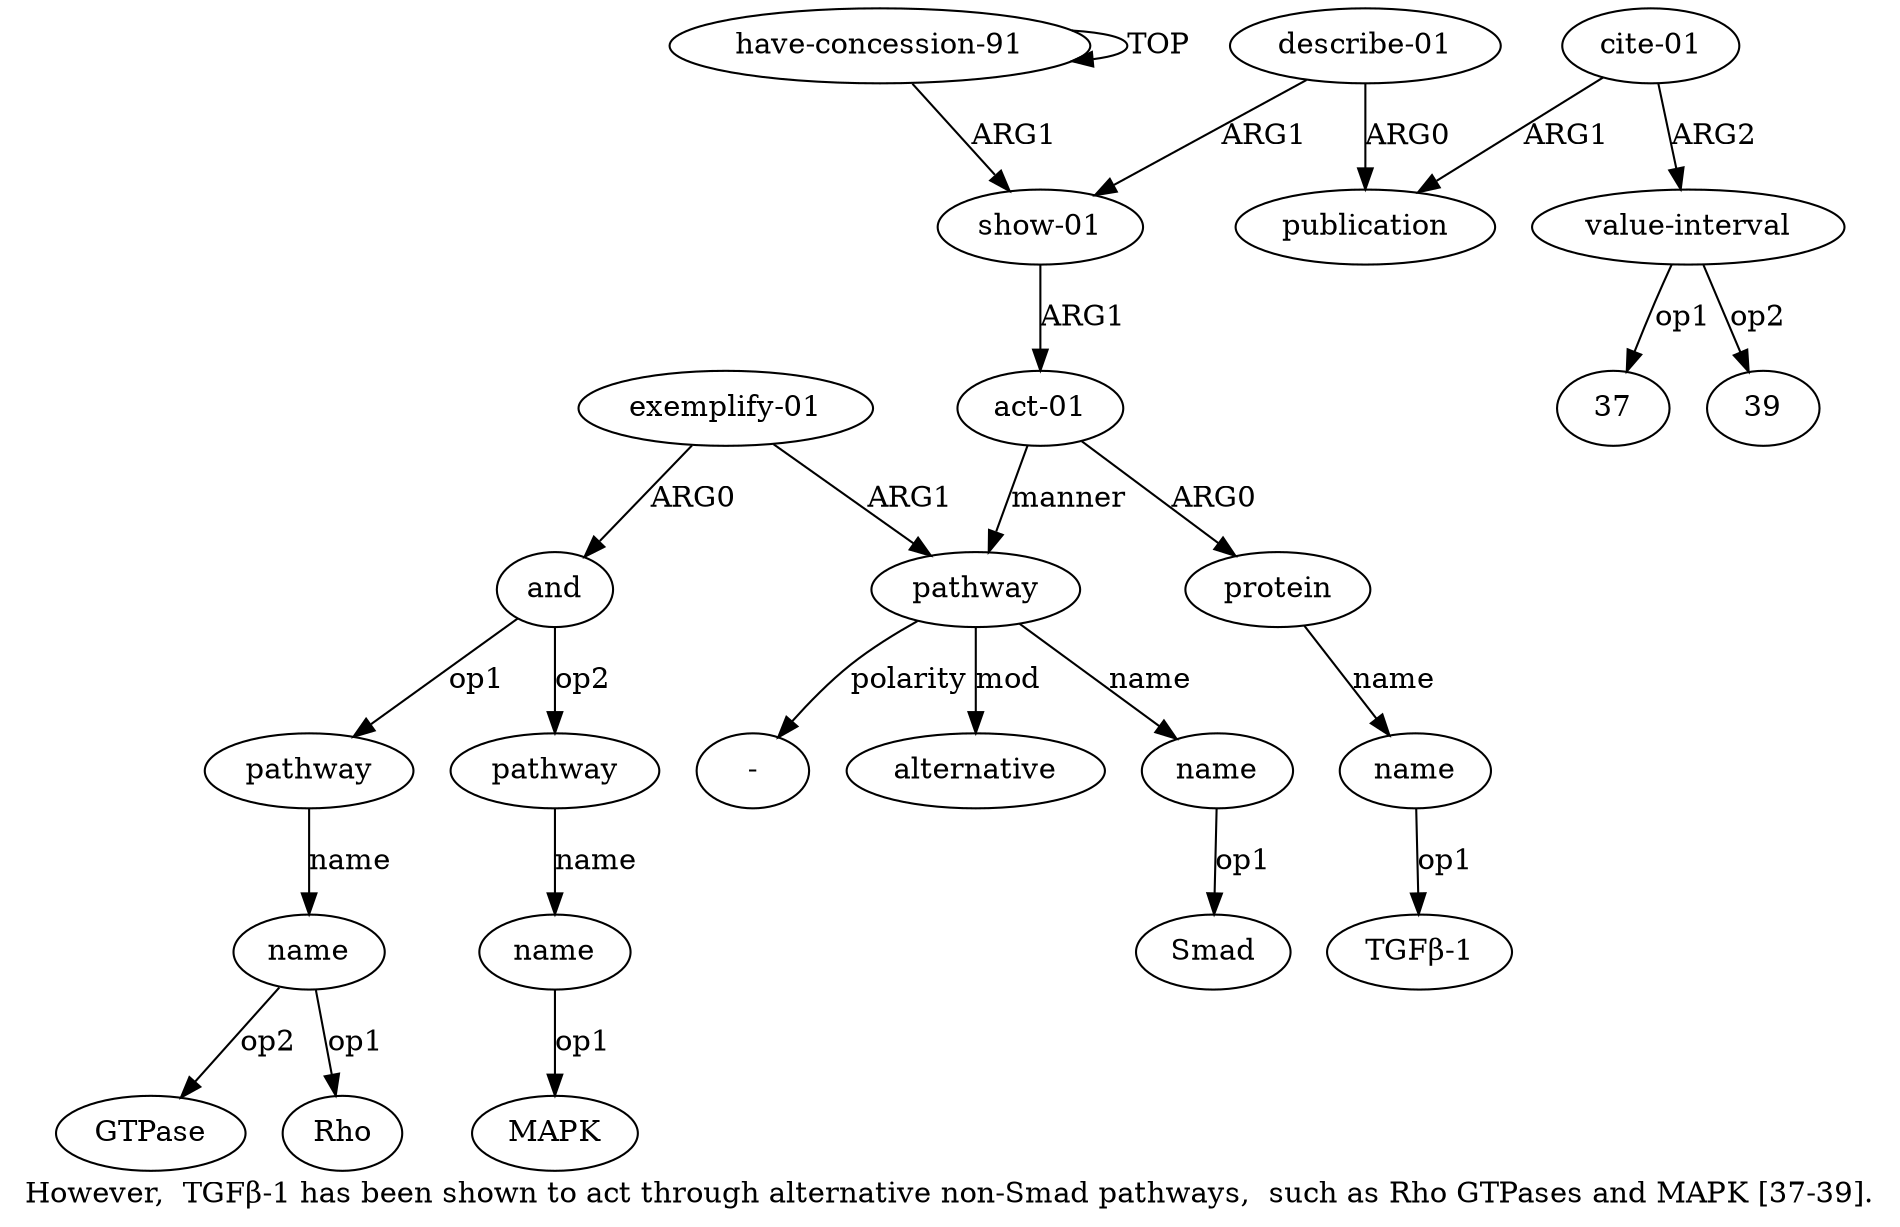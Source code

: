 digraph  {
	graph [label="However,  TGFβ-1 has been shown to act through alternative non-Smad pathways,  such as Rho GTPases and MAPK [37-39]."];
	node [label="\N"];
	"a11 Rho"	 [color=black,
		gold_ind=-1,
		gold_label=Rho,
		label=Rho,
		test_ind=-1,
		test_label=Rho];
	"a4 TGFβ-1"	 [color=black,
		gold_ind=-1,
		gold_label="TGFβ-1",
		label="TGFβ-1",
		test_ind=-1,
		test_label="TGFβ-1"];
	"a11 GTPase"	 [color=black,
		gold_ind=-1,
		gold_label=GTPase,
		label=GTPase,
		test_ind=-1,
		test_label=GTPase];
	a15	 [color=black,
		gold_ind=15,
		gold_label=publication,
		label=publication,
		test_ind=15,
		test_label=publication];
	a14	 [color=black,
		gold_ind=14,
		gold_label="describe-01",
		label="describe-01",
		test_ind=14,
		test_label="describe-01"];
	a14 -> a15 [key=0,
	color=black,
	gold_label=ARG0,
	label=ARG0,
	test_label=ARG0];
a1 [color=black,
	gold_ind=1,
	gold_label="show-01",
	label="show-01",
	test_ind=1,
	test_label="show-01"];
a14 -> a1 [key=0,
color=black,
gold_label=ARG1,
label=ARG1,
test_label=ARG1];
a17 [color=black,
gold_ind=17,
gold_label="value-interval",
label="value-interval",
test_ind=17,
test_label="value-interval"];
"a17 39" [color=black,
gold_ind=-1,
gold_label=39,
label=39,
test_ind=-1,
test_label=39];
a17 -> "a17 39" [key=0,
color=black,
gold_label=op2,
label=op2,
test_label=op2];
"a17 37" [color=black,
gold_ind=-1,
gold_label=37,
label=37,
test_ind=-1,
test_label=37];
a17 -> "a17 37" [key=0,
color=black,
gold_label=op1,
label=op1,
test_label=op1];
a16 [color=black,
gold_ind=16,
gold_label="cite-01",
label="cite-01",
test_ind=16,
test_label="cite-01"];
a16 -> a15 [key=0,
color=black,
gold_label=ARG1,
label=ARG1,
test_label=ARG1];
a16 -> a17 [key=0,
color=black,
gold_label=ARG2,
label=ARG2,
test_label=ARG2];
a11 [color=black,
gold_ind=11,
gold_label=name,
label=name,
test_ind=11,
test_label=name];
a11 -> "a11 Rho" [key=0,
color=black,
gold_label=op1,
label=op1,
test_label=op1];
a11 -> "a11 GTPase" [key=0,
color=black,
gold_label=op2,
label=op2,
test_label=op2];
a10 [color=black,
gold_ind=10,
gold_label=pathway,
label=pathway,
test_ind=10,
test_label=pathway];
a10 -> a11 [key=0,
color=black,
gold_label=name,
label=name,
test_label=name];
a13 [color=black,
gold_ind=13,
gold_label=name,
label=name,
test_ind=13,
test_label=name];
"a13 MAPK" [color=black,
gold_ind=-1,
gold_label=MAPK,
label=MAPK,
test_ind=-1,
test_label=MAPK];
a13 -> "a13 MAPK" [key=0,
color=black,
gold_label=op1,
label=op1,
test_label=op1];
a12 [color=black,
gold_ind=12,
gold_label=pathway,
label=pathway,
test_ind=12,
test_label=pathway];
a12 -> a13 [key=0,
color=black,
gold_label=name,
label=name,
test_label=name];
"a5 -" [color=black,
gold_ind=-1,
gold_label="-",
label="-",
test_ind=-1,
test_label="-"];
a2 [color=black,
gold_ind=2,
gold_label="act-01",
label="act-01",
test_ind=2,
test_label="act-01"];
a1 -> a2 [key=0,
color=black,
gold_label=ARG1,
label=ARG1,
test_label=ARG1];
a0 [color=black,
gold_ind=0,
gold_label="have-concession-91",
label="have-concession-91",
test_ind=0,
test_label="have-concession-91"];
a0 -> a1 [key=0,
color=black,
gold_label=ARG1,
label=ARG1,
test_label=ARG1];
a0 -> a0 [key=0,
color=black,
gold_label=TOP,
label=TOP,
test_label=TOP];
a3 [color=black,
gold_ind=3,
gold_label=protein,
label=protein,
test_ind=3,
test_label=protein];
a4 [color=black,
gold_ind=4,
gold_label=name,
label=name,
test_ind=4,
test_label=name];
a3 -> a4 [key=0,
color=black,
gold_label=name,
label=name,
test_label=name];
a2 -> a3 [key=0,
color=black,
gold_label=ARG0,
label=ARG0,
test_label=ARG0];
a5 [color=black,
gold_ind=5,
gold_label=pathway,
label=pathway,
test_ind=5,
test_label=pathway];
a2 -> a5 [key=0,
color=black,
gold_label=manner,
label=manner,
test_label=manner];
a5 -> "a5 -" [key=0,
color=black,
gold_label=polarity,
label=polarity,
test_label=polarity];
a7 [color=black,
gold_ind=7,
gold_label=alternative,
label=alternative,
test_ind=7,
test_label=alternative];
a5 -> a7 [key=0,
color=black,
gold_label=mod,
label=mod,
test_label=mod];
a6 [color=black,
gold_ind=6,
gold_label=name,
label=name,
test_ind=6,
test_label=name];
a5 -> a6 [key=0,
color=black,
gold_label=name,
label=name,
test_label=name];
a4 -> "a4 TGFβ-1" [key=0,
color=black,
gold_label=op1,
label=op1,
test_label=op1];
"a6 Smad" [color=black,
gold_ind=-1,
gold_label=Smad,
label=Smad,
test_ind=-1,
test_label=Smad];
a6 -> "a6 Smad" [key=0,
color=black,
gold_label=op1,
label=op1,
test_label=op1];
a9 [color=black,
gold_ind=9,
gold_label=and,
label=and,
test_ind=9,
test_label=and];
a9 -> a10 [key=0,
color=black,
gold_label=op1,
label=op1,
test_label=op1];
a9 -> a12 [key=0,
color=black,
gold_label=op2,
label=op2,
test_label=op2];
a8 [color=black,
gold_ind=8,
gold_label="exemplify-01",
label="exemplify-01",
test_ind=8,
test_label="exemplify-01"];
a8 -> a5 [key=0,
color=black,
gold_label=ARG1,
label=ARG1,
test_label=ARG1];
a8 -> a9 [key=0,
color=black,
gold_label=ARG0,
label=ARG0,
test_label=ARG0];
}
